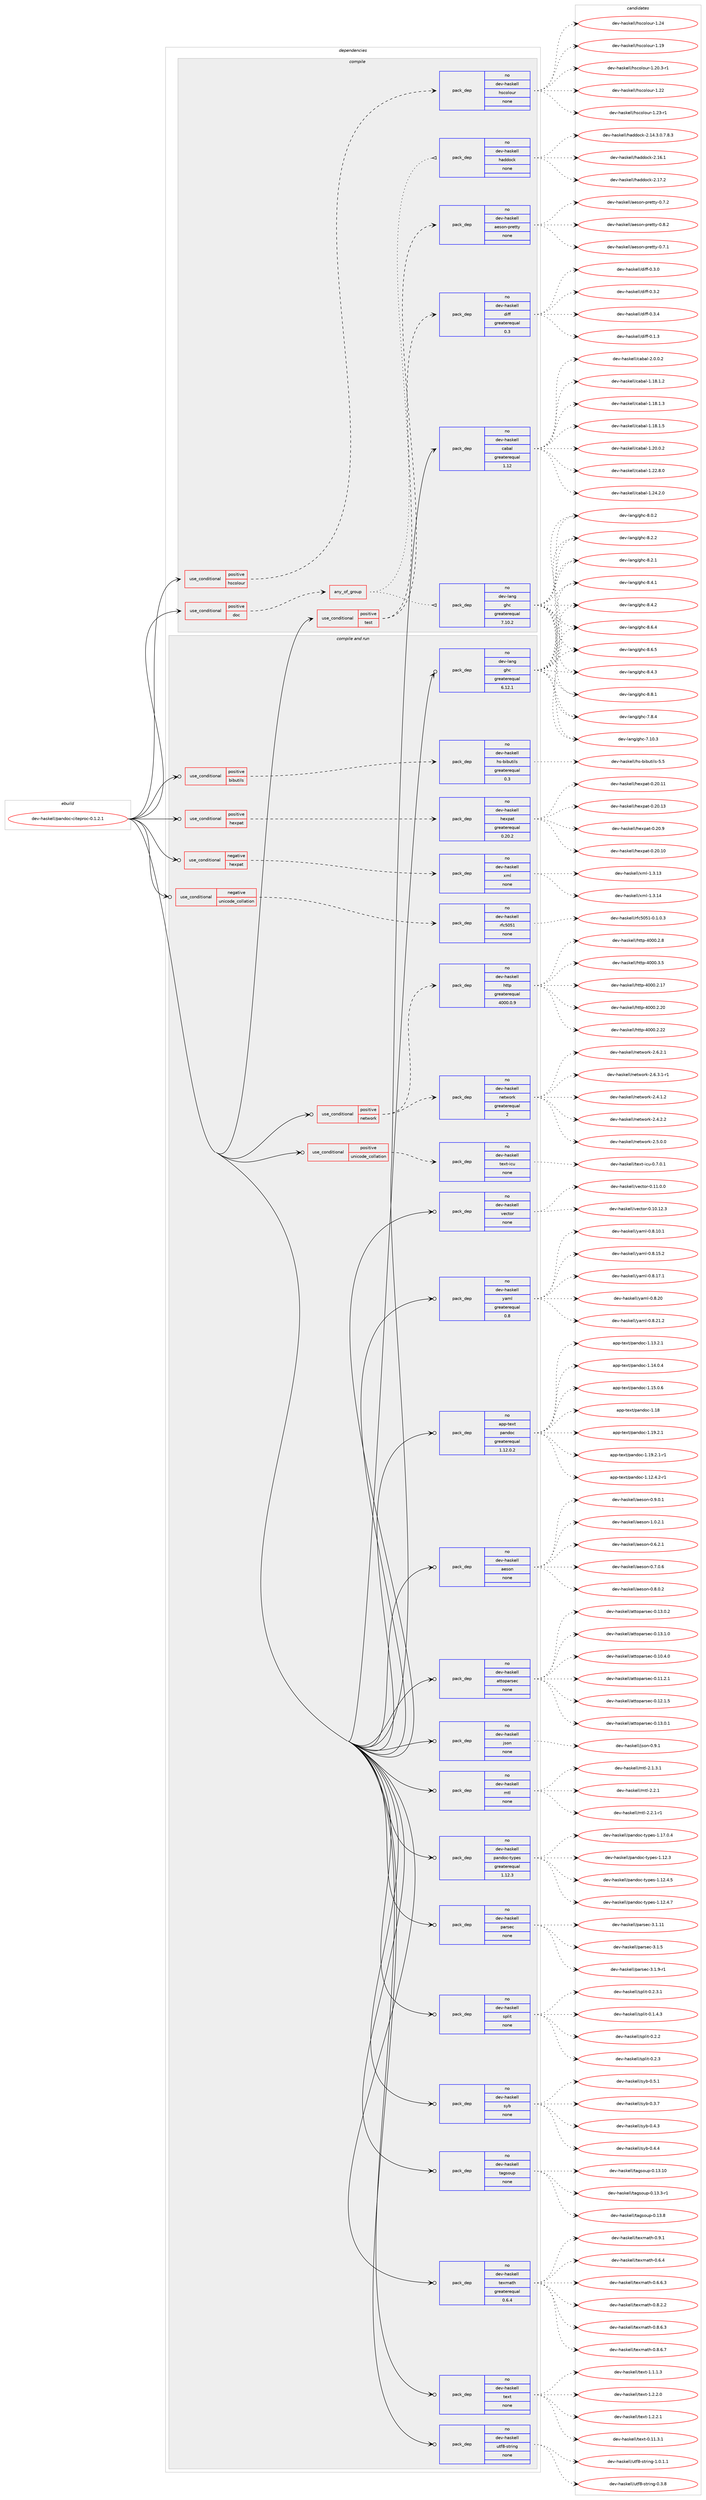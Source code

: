 digraph prolog {

# *************
# Graph options
# *************

newrank=true;
concentrate=true;
compound=true;
graph [rankdir=LR,fontname=Helvetica,fontsize=10,ranksep=1.5];#, ranksep=2.5, nodesep=0.2];
edge  [arrowhead=vee];
node  [fontname=Helvetica,fontsize=10];

# **********
# The ebuild
# **********

subgraph cluster_leftcol {
color=gray;
rank=same;
label=<<i>ebuild</i>>;
id [label="dev-haskell/pandoc-citeproc-0.1.2.1", color=red, width=4, href="../dev-haskell/pandoc-citeproc-0.1.2.1.svg"];
}

# ****************
# The dependencies
# ****************

subgraph cluster_midcol {
color=gray;
label=<<i>dependencies</i>>;
subgraph cluster_compile {
fillcolor="#eeeeee";
style=filled;
label=<<i>compile</i>>;
subgraph cond127010 {
dependency540621 [label=<<TABLE BORDER="0" CELLBORDER="1" CELLSPACING="0" CELLPADDING="4"><TR><TD ROWSPAN="3" CELLPADDING="10">use_conditional</TD></TR><TR><TD>positive</TD></TR><TR><TD>doc</TD></TR></TABLE>>, shape=none, color=red];
subgraph any10285 {
dependency540622 [label=<<TABLE BORDER="0" CELLBORDER="1" CELLSPACING="0" CELLPADDING="4"><TR><TD CELLPADDING="10">any_of_group</TD></TR></TABLE>>, shape=none, color=red];subgraph pack402969 {
dependency540623 [label=<<TABLE BORDER="0" CELLBORDER="1" CELLSPACING="0" CELLPADDING="4" WIDTH="220"><TR><TD ROWSPAN="6" CELLPADDING="30">pack_dep</TD></TR><TR><TD WIDTH="110">no</TD></TR><TR><TD>dev-haskell</TD></TR><TR><TD>haddock</TD></TR><TR><TD>none</TD></TR><TR><TD></TD></TR></TABLE>>, shape=none, color=blue];
}
dependency540622:e -> dependency540623:w [weight=20,style="dotted",arrowhead="oinv"];
subgraph pack402970 {
dependency540624 [label=<<TABLE BORDER="0" CELLBORDER="1" CELLSPACING="0" CELLPADDING="4" WIDTH="220"><TR><TD ROWSPAN="6" CELLPADDING="30">pack_dep</TD></TR><TR><TD WIDTH="110">no</TD></TR><TR><TD>dev-lang</TD></TR><TR><TD>ghc</TD></TR><TR><TD>greaterequal</TD></TR><TR><TD>7.10.2</TD></TR></TABLE>>, shape=none, color=blue];
}
dependency540622:e -> dependency540624:w [weight=20,style="dotted",arrowhead="oinv"];
}
dependency540621:e -> dependency540622:w [weight=20,style="dashed",arrowhead="vee"];
}
id:e -> dependency540621:w [weight=20,style="solid",arrowhead="vee"];
subgraph cond127011 {
dependency540625 [label=<<TABLE BORDER="0" CELLBORDER="1" CELLSPACING="0" CELLPADDING="4"><TR><TD ROWSPAN="3" CELLPADDING="10">use_conditional</TD></TR><TR><TD>positive</TD></TR><TR><TD>hscolour</TD></TR></TABLE>>, shape=none, color=red];
subgraph pack402971 {
dependency540626 [label=<<TABLE BORDER="0" CELLBORDER="1" CELLSPACING="0" CELLPADDING="4" WIDTH="220"><TR><TD ROWSPAN="6" CELLPADDING="30">pack_dep</TD></TR><TR><TD WIDTH="110">no</TD></TR><TR><TD>dev-haskell</TD></TR><TR><TD>hscolour</TD></TR><TR><TD>none</TD></TR><TR><TD></TD></TR></TABLE>>, shape=none, color=blue];
}
dependency540625:e -> dependency540626:w [weight=20,style="dashed",arrowhead="vee"];
}
id:e -> dependency540625:w [weight=20,style="solid",arrowhead="vee"];
subgraph cond127012 {
dependency540627 [label=<<TABLE BORDER="0" CELLBORDER="1" CELLSPACING="0" CELLPADDING="4"><TR><TD ROWSPAN="3" CELLPADDING="10">use_conditional</TD></TR><TR><TD>positive</TD></TR><TR><TD>test</TD></TR></TABLE>>, shape=none, color=red];
subgraph pack402972 {
dependency540628 [label=<<TABLE BORDER="0" CELLBORDER="1" CELLSPACING="0" CELLPADDING="4" WIDTH="220"><TR><TD ROWSPAN="6" CELLPADDING="30">pack_dep</TD></TR><TR><TD WIDTH="110">no</TD></TR><TR><TD>dev-haskell</TD></TR><TR><TD>aeson-pretty</TD></TR><TR><TD>none</TD></TR><TR><TD></TD></TR></TABLE>>, shape=none, color=blue];
}
dependency540627:e -> dependency540628:w [weight=20,style="dashed",arrowhead="vee"];
subgraph pack402973 {
dependency540629 [label=<<TABLE BORDER="0" CELLBORDER="1" CELLSPACING="0" CELLPADDING="4" WIDTH="220"><TR><TD ROWSPAN="6" CELLPADDING="30">pack_dep</TD></TR><TR><TD WIDTH="110">no</TD></TR><TR><TD>dev-haskell</TD></TR><TR><TD>diff</TD></TR><TR><TD>greaterequal</TD></TR><TR><TD>0.3</TD></TR></TABLE>>, shape=none, color=blue];
}
dependency540627:e -> dependency540629:w [weight=20,style="dashed",arrowhead="vee"];
}
id:e -> dependency540627:w [weight=20,style="solid",arrowhead="vee"];
subgraph pack402974 {
dependency540630 [label=<<TABLE BORDER="0" CELLBORDER="1" CELLSPACING="0" CELLPADDING="4" WIDTH="220"><TR><TD ROWSPAN="6" CELLPADDING="30">pack_dep</TD></TR><TR><TD WIDTH="110">no</TD></TR><TR><TD>dev-haskell</TD></TR><TR><TD>cabal</TD></TR><TR><TD>greaterequal</TD></TR><TR><TD>1.12</TD></TR></TABLE>>, shape=none, color=blue];
}
id:e -> dependency540630:w [weight=20,style="solid",arrowhead="vee"];
}
subgraph cluster_compileandrun {
fillcolor="#eeeeee";
style=filled;
label=<<i>compile and run</i>>;
subgraph cond127013 {
dependency540631 [label=<<TABLE BORDER="0" CELLBORDER="1" CELLSPACING="0" CELLPADDING="4"><TR><TD ROWSPAN="3" CELLPADDING="10">use_conditional</TD></TR><TR><TD>negative</TD></TR><TR><TD>hexpat</TD></TR></TABLE>>, shape=none, color=red];
subgraph pack402975 {
dependency540632 [label=<<TABLE BORDER="0" CELLBORDER="1" CELLSPACING="0" CELLPADDING="4" WIDTH="220"><TR><TD ROWSPAN="6" CELLPADDING="30">pack_dep</TD></TR><TR><TD WIDTH="110">no</TD></TR><TR><TD>dev-haskell</TD></TR><TR><TD>xml</TD></TR><TR><TD>none</TD></TR><TR><TD></TD></TR></TABLE>>, shape=none, color=blue];
}
dependency540631:e -> dependency540632:w [weight=20,style="dashed",arrowhead="vee"];
}
id:e -> dependency540631:w [weight=20,style="solid",arrowhead="odotvee"];
subgraph cond127014 {
dependency540633 [label=<<TABLE BORDER="0" CELLBORDER="1" CELLSPACING="0" CELLPADDING="4"><TR><TD ROWSPAN="3" CELLPADDING="10">use_conditional</TD></TR><TR><TD>negative</TD></TR><TR><TD>unicode_collation</TD></TR></TABLE>>, shape=none, color=red];
subgraph pack402976 {
dependency540634 [label=<<TABLE BORDER="0" CELLBORDER="1" CELLSPACING="0" CELLPADDING="4" WIDTH="220"><TR><TD ROWSPAN="6" CELLPADDING="30">pack_dep</TD></TR><TR><TD WIDTH="110">no</TD></TR><TR><TD>dev-haskell</TD></TR><TR><TD>rfc5051</TD></TR><TR><TD>none</TD></TR><TR><TD></TD></TR></TABLE>>, shape=none, color=blue];
}
dependency540633:e -> dependency540634:w [weight=20,style="dashed",arrowhead="vee"];
}
id:e -> dependency540633:w [weight=20,style="solid",arrowhead="odotvee"];
subgraph cond127015 {
dependency540635 [label=<<TABLE BORDER="0" CELLBORDER="1" CELLSPACING="0" CELLPADDING="4"><TR><TD ROWSPAN="3" CELLPADDING="10">use_conditional</TD></TR><TR><TD>positive</TD></TR><TR><TD>bibutils</TD></TR></TABLE>>, shape=none, color=red];
subgraph pack402977 {
dependency540636 [label=<<TABLE BORDER="0" CELLBORDER="1" CELLSPACING="0" CELLPADDING="4" WIDTH="220"><TR><TD ROWSPAN="6" CELLPADDING="30">pack_dep</TD></TR><TR><TD WIDTH="110">no</TD></TR><TR><TD>dev-haskell</TD></TR><TR><TD>hs-bibutils</TD></TR><TR><TD>greaterequal</TD></TR><TR><TD>0.3</TD></TR></TABLE>>, shape=none, color=blue];
}
dependency540635:e -> dependency540636:w [weight=20,style="dashed",arrowhead="vee"];
}
id:e -> dependency540635:w [weight=20,style="solid",arrowhead="odotvee"];
subgraph cond127016 {
dependency540637 [label=<<TABLE BORDER="0" CELLBORDER="1" CELLSPACING="0" CELLPADDING="4"><TR><TD ROWSPAN="3" CELLPADDING="10">use_conditional</TD></TR><TR><TD>positive</TD></TR><TR><TD>hexpat</TD></TR></TABLE>>, shape=none, color=red];
subgraph pack402978 {
dependency540638 [label=<<TABLE BORDER="0" CELLBORDER="1" CELLSPACING="0" CELLPADDING="4" WIDTH="220"><TR><TD ROWSPAN="6" CELLPADDING="30">pack_dep</TD></TR><TR><TD WIDTH="110">no</TD></TR><TR><TD>dev-haskell</TD></TR><TR><TD>hexpat</TD></TR><TR><TD>greaterequal</TD></TR><TR><TD>0.20.2</TD></TR></TABLE>>, shape=none, color=blue];
}
dependency540637:e -> dependency540638:w [weight=20,style="dashed",arrowhead="vee"];
}
id:e -> dependency540637:w [weight=20,style="solid",arrowhead="odotvee"];
subgraph cond127017 {
dependency540639 [label=<<TABLE BORDER="0" CELLBORDER="1" CELLSPACING="0" CELLPADDING="4"><TR><TD ROWSPAN="3" CELLPADDING="10">use_conditional</TD></TR><TR><TD>positive</TD></TR><TR><TD>network</TD></TR></TABLE>>, shape=none, color=red];
subgraph pack402979 {
dependency540640 [label=<<TABLE BORDER="0" CELLBORDER="1" CELLSPACING="0" CELLPADDING="4" WIDTH="220"><TR><TD ROWSPAN="6" CELLPADDING="30">pack_dep</TD></TR><TR><TD WIDTH="110">no</TD></TR><TR><TD>dev-haskell</TD></TR><TR><TD>http</TD></TR><TR><TD>greaterequal</TD></TR><TR><TD>4000.0.9</TD></TR></TABLE>>, shape=none, color=blue];
}
dependency540639:e -> dependency540640:w [weight=20,style="dashed",arrowhead="vee"];
subgraph pack402980 {
dependency540641 [label=<<TABLE BORDER="0" CELLBORDER="1" CELLSPACING="0" CELLPADDING="4" WIDTH="220"><TR><TD ROWSPAN="6" CELLPADDING="30">pack_dep</TD></TR><TR><TD WIDTH="110">no</TD></TR><TR><TD>dev-haskell</TD></TR><TR><TD>network</TD></TR><TR><TD>greaterequal</TD></TR><TR><TD>2</TD></TR></TABLE>>, shape=none, color=blue];
}
dependency540639:e -> dependency540641:w [weight=20,style="dashed",arrowhead="vee"];
}
id:e -> dependency540639:w [weight=20,style="solid",arrowhead="odotvee"];
subgraph cond127018 {
dependency540642 [label=<<TABLE BORDER="0" CELLBORDER="1" CELLSPACING="0" CELLPADDING="4"><TR><TD ROWSPAN="3" CELLPADDING="10">use_conditional</TD></TR><TR><TD>positive</TD></TR><TR><TD>unicode_collation</TD></TR></TABLE>>, shape=none, color=red];
subgraph pack402981 {
dependency540643 [label=<<TABLE BORDER="0" CELLBORDER="1" CELLSPACING="0" CELLPADDING="4" WIDTH="220"><TR><TD ROWSPAN="6" CELLPADDING="30">pack_dep</TD></TR><TR><TD WIDTH="110">no</TD></TR><TR><TD>dev-haskell</TD></TR><TR><TD>text-icu</TD></TR><TR><TD>none</TD></TR><TR><TD></TD></TR></TABLE>>, shape=none, color=blue];
}
dependency540642:e -> dependency540643:w [weight=20,style="dashed",arrowhead="vee"];
}
id:e -> dependency540642:w [weight=20,style="solid",arrowhead="odotvee"];
subgraph pack402982 {
dependency540644 [label=<<TABLE BORDER="0" CELLBORDER="1" CELLSPACING="0" CELLPADDING="4" WIDTH="220"><TR><TD ROWSPAN="6" CELLPADDING="30">pack_dep</TD></TR><TR><TD WIDTH="110">no</TD></TR><TR><TD>app-text</TD></TR><TR><TD>pandoc</TD></TR><TR><TD>greaterequal</TD></TR><TR><TD>1.12.0.2</TD></TR></TABLE>>, shape=none, color=blue];
}
id:e -> dependency540644:w [weight=20,style="solid",arrowhead="odotvee"];
subgraph pack402983 {
dependency540645 [label=<<TABLE BORDER="0" CELLBORDER="1" CELLSPACING="0" CELLPADDING="4" WIDTH="220"><TR><TD ROWSPAN="6" CELLPADDING="30">pack_dep</TD></TR><TR><TD WIDTH="110">no</TD></TR><TR><TD>dev-haskell</TD></TR><TR><TD>aeson</TD></TR><TR><TD>none</TD></TR><TR><TD></TD></TR></TABLE>>, shape=none, color=blue];
}
id:e -> dependency540645:w [weight=20,style="solid",arrowhead="odotvee"];
subgraph pack402984 {
dependency540646 [label=<<TABLE BORDER="0" CELLBORDER="1" CELLSPACING="0" CELLPADDING="4" WIDTH="220"><TR><TD ROWSPAN="6" CELLPADDING="30">pack_dep</TD></TR><TR><TD WIDTH="110">no</TD></TR><TR><TD>dev-haskell</TD></TR><TR><TD>attoparsec</TD></TR><TR><TD>none</TD></TR><TR><TD></TD></TR></TABLE>>, shape=none, color=blue];
}
id:e -> dependency540646:w [weight=20,style="solid",arrowhead="odotvee"];
subgraph pack402985 {
dependency540647 [label=<<TABLE BORDER="0" CELLBORDER="1" CELLSPACING="0" CELLPADDING="4" WIDTH="220"><TR><TD ROWSPAN="6" CELLPADDING="30">pack_dep</TD></TR><TR><TD WIDTH="110">no</TD></TR><TR><TD>dev-haskell</TD></TR><TR><TD>json</TD></TR><TR><TD>none</TD></TR><TR><TD></TD></TR></TABLE>>, shape=none, color=blue];
}
id:e -> dependency540647:w [weight=20,style="solid",arrowhead="odotvee"];
subgraph pack402986 {
dependency540648 [label=<<TABLE BORDER="0" CELLBORDER="1" CELLSPACING="0" CELLPADDING="4" WIDTH="220"><TR><TD ROWSPAN="6" CELLPADDING="30">pack_dep</TD></TR><TR><TD WIDTH="110">no</TD></TR><TR><TD>dev-haskell</TD></TR><TR><TD>mtl</TD></TR><TR><TD>none</TD></TR><TR><TD></TD></TR></TABLE>>, shape=none, color=blue];
}
id:e -> dependency540648:w [weight=20,style="solid",arrowhead="odotvee"];
subgraph pack402987 {
dependency540649 [label=<<TABLE BORDER="0" CELLBORDER="1" CELLSPACING="0" CELLPADDING="4" WIDTH="220"><TR><TD ROWSPAN="6" CELLPADDING="30">pack_dep</TD></TR><TR><TD WIDTH="110">no</TD></TR><TR><TD>dev-haskell</TD></TR><TR><TD>pandoc-types</TD></TR><TR><TD>greaterequal</TD></TR><TR><TD>1.12.3</TD></TR></TABLE>>, shape=none, color=blue];
}
id:e -> dependency540649:w [weight=20,style="solid",arrowhead="odotvee"];
subgraph pack402988 {
dependency540650 [label=<<TABLE BORDER="0" CELLBORDER="1" CELLSPACING="0" CELLPADDING="4" WIDTH="220"><TR><TD ROWSPAN="6" CELLPADDING="30">pack_dep</TD></TR><TR><TD WIDTH="110">no</TD></TR><TR><TD>dev-haskell</TD></TR><TR><TD>parsec</TD></TR><TR><TD>none</TD></TR><TR><TD></TD></TR></TABLE>>, shape=none, color=blue];
}
id:e -> dependency540650:w [weight=20,style="solid",arrowhead="odotvee"];
subgraph pack402989 {
dependency540651 [label=<<TABLE BORDER="0" CELLBORDER="1" CELLSPACING="0" CELLPADDING="4" WIDTH="220"><TR><TD ROWSPAN="6" CELLPADDING="30">pack_dep</TD></TR><TR><TD WIDTH="110">no</TD></TR><TR><TD>dev-haskell</TD></TR><TR><TD>split</TD></TR><TR><TD>none</TD></TR><TR><TD></TD></TR></TABLE>>, shape=none, color=blue];
}
id:e -> dependency540651:w [weight=20,style="solid",arrowhead="odotvee"];
subgraph pack402990 {
dependency540652 [label=<<TABLE BORDER="0" CELLBORDER="1" CELLSPACING="0" CELLPADDING="4" WIDTH="220"><TR><TD ROWSPAN="6" CELLPADDING="30">pack_dep</TD></TR><TR><TD WIDTH="110">no</TD></TR><TR><TD>dev-haskell</TD></TR><TR><TD>syb</TD></TR><TR><TD>none</TD></TR><TR><TD></TD></TR></TABLE>>, shape=none, color=blue];
}
id:e -> dependency540652:w [weight=20,style="solid",arrowhead="odotvee"];
subgraph pack402991 {
dependency540653 [label=<<TABLE BORDER="0" CELLBORDER="1" CELLSPACING="0" CELLPADDING="4" WIDTH="220"><TR><TD ROWSPAN="6" CELLPADDING="30">pack_dep</TD></TR><TR><TD WIDTH="110">no</TD></TR><TR><TD>dev-haskell</TD></TR><TR><TD>tagsoup</TD></TR><TR><TD>none</TD></TR><TR><TD></TD></TR></TABLE>>, shape=none, color=blue];
}
id:e -> dependency540653:w [weight=20,style="solid",arrowhead="odotvee"];
subgraph pack402992 {
dependency540654 [label=<<TABLE BORDER="0" CELLBORDER="1" CELLSPACING="0" CELLPADDING="4" WIDTH="220"><TR><TD ROWSPAN="6" CELLPADDING="30">pack_dep</TD></TR><TR><TD WIDTH="110">no</TD></TR><TR><TD>dev-haskell</TD></TR><TR><TD>texmath</TD></TR><TR><TD>greaterequal</TD></TR><TR><TD>0.6.4</TD></TR></TABLE>>, shape=none, color=blue];
}
id:e -> dependency540654:w [weight=20,style="solid",arrowhead="odotvee"];
subgraph pack402993 {
dependency540655 [label=<<TABLE BORDER="0" CELLBORDER="1" CELLSPACING="0" CELLPADDING="4" WIDTH="220"><TR><TD ROWSPAN="6" CELLPADDING="30">pack_dep</TD></TR><TR><TD WIDTH="110">no</TD></TR><TR><TD>dev-haskell</TD></TR><TR><TD>text</TD></TR><TR><TD>none</TD></TR><TR><TD></TD></TR></TABLE>>, shape=none, color=blue];
}
id:e -> dependency540655:w [weight=20,style="solid",arrowhead="odotvee"];
subgraph pack402994 {
dependency540656 [label=<<TABLE BORDER="0" CELLBORDER="1" CELLSPACING="0" CELLPADDING="4" WIDTH="220"><TR><TD ROWSPAN="6" CELLPADDING="30">pack_dep</TD></TR><TR><TD WIDTH="110">no</TD></TR><TR><TD>dev-haskell</TD></TR><TR><TD>utf8-string</TD></TR><TR><TD>none</TD></TR><TR><TD></TD></TR></TABLE>>, shape=none, color=blue];
}
id:e -> dependency540656:w [weight=20,style="solid",arrowhead="odotvee"];
subgraph pack402995 {
dependency540657 [label=<<TABLE BORDER="0" CELLBORDER="1" CELLSPACING="0" CELLPADDING="4" WIDTH="220"><TR><TD ROWSPAN="6" CELLPADDING="30">pack_dep</TD></TR><TR><TD WIDTH="110">no</TD></TR><TR><TD>dev-haskell</TD></TR><TR><TD>vector</TD></TR><TR><TD>none</TD></TR><TR><TD></TD></TR></TABLE>>, shape=none, color=blue];
}
id:e -> dependency540657:w [weight=20,style="solid",arrowhead="odotvee"];
subgraph pack402996 {
dependency540658 [label=<<TABLE BORDER="0" CELLBORDER="1" CELLSPACING="0" CELLPADDING="4" WIDTH="220"><TR><TD ROWSPAN="6" CELLPADDING="30">pack_dep</TD></TR><TR><TD WIDTH="110">no</TD></TR><TR><TD>dev-haskell</TD></TR><TR><TD>yaml</TD></TR><TR><TD>greaterequal</TD></TR><TR><TD>0.8</TD></TR></TABLE>>, shape=none, color=blue];
}
id:e -> dependency540658:w [weight=20,style="solid",arrowhead="odotvee"];
subgraph pack402997 {
dependency540659 [label=<<TABLE BORDER="0" CELLBORDER="1" CELLSPACING="0" CELLPADDING="4" WIDTH="220"><TR><TD ROWSPAN="6" CELLPADDING="30">pack_dep</TD></TR><TR><TD WIDTH="110">no</TD></TR><TR><TD>dev-lang</TD></TR><TR><TD>ghc</TD></TR><TR><TD>greaterequal</TD></TR><TR><TD>6.12.1</TD></TR></TABLE>>, shape=none, color=blue];
}
id:e -> dependency540659:w [weight=20,style="solid",arrowhead="odotvee"];
}
subgraph cluster_run {
fillcolor="#eeeeee";
style=filled;
label=<<i>run</i>>;
}
}

# **************
# The candidates
# **************

subgraph cluster_choices {
rank=same;
color=gray;
label=<<i>candidates</i>>;

subgraph choice402969 {
color=black;
nodesep=1;
choice1001011184510497115107101108108471049710010011199107455046495246514648465546564651 [label="dev-haskell/haddock-2.14.3.0.7.8.3", color=red, width=4,href="../dev-haskell/haddock-2.14.3.0.7.8.3.svg"];
choice100101118451049711510710110810847104971001001119910745504649544649 [label="dev-haskell/haddock-2.16.1", color=red, width=4,href="../dev-haskell/haddock-2.16.1.svg"];
choice100101118451049711510710110810847104971001001119910745504649554650 [label="dev-haskell/haddock-2.17.2", color=red, width=4,href="../dev-haskell/haddock-2.17.2.svg"];
dependency540623:e -> choice1001011184510497115107101108108471049710010011199107455046495246514648465546564651:w [style=dotted,weight="100"];
dependency540623:e -> choice100101118451049711510710110810847104971001001119910745504649544649:w [style=dotted,weight="100"];
dependency540623:e -> choice100101118451049711510710110810847104971001001119910745504649554650:w [style=dotted,weight="100"];
}
subgraph choice402970 {
color=black;
nodesep=1;
choice1001011184510897110103471031049945554649484651 [label="dev-lang/ghc-7.10.3", color=red, width=4,href="../dev-lang/ghc-7.10.3.svg"];
choice10010111845108971101034710310499455546564652 [label="dev-lang/ghc-7.8.4", color=red, width=4,href="../dev-lang/ghc-7.8.4.svg"];
choice10010111845108971101034710310499455646484650 [label="dev-lang/ghc-8.0.2", color=red, width=4,href="../dev-lang/ghc-8.0.2.svg"];
choice10010111845108971101034710310499455646504649 [label="dev-lang/ghc-8.2.1", color=red, width=4,href="../dev-lang/ghc-8.2.1.svg"];
choice10010111845108971101034710310499455646504650 [label="dev-lang/ghc-8.2.2", color=red, width=4,href="../dev-lang/ghc-8.2.2.svg"];
choice10010111845108971101034710310499455646524649 [label="dev-lang/ghc-8.4.1", color=red, width=4,href="../dev-lang/ghc-8.4.1.svg"];
choice10010111845108971101034710310499455646524650 [label="dev-lang/ghc-8.4.2", color=red, width=4,href="../dev-lang/ghc-8.4.2.svg"];
choice10010111845108971101034710310499455646524651 [label="dev-lang/ghc-8.4.3", color=red, width=4,href="../dev-lang/ghc-8.4.3.svg"];
choice10010111845108971101034710310499455646544652 [label="dev-lang/ghc-8.6.4", color=red, width=4,href="../dev-lang/ghc-8.6.4.svg"];
choice10010111845108971101034710310499455646544653 [label="dev-lang/ghc-8.6.5", color=red, width=4,href="../dev-lang/ghc-8.6.5.svg"];
choice10010111845108971101034710310499455646564649 [label="dev-lang/ghc-8.8.1", color=red, width=4,href="../dev-lang/ghc-8.8.1.svg"];
dependency540624:e -> choice1001011184510897110103471031049945554649484651:w [style=dotted,weight="100"];
dependency540624:e -> choice10010111845108971101034710310499455546564652:w [style=dotted,weight="100"];
dependency540624:e -> choice10010111845108971101034710310499455646484650:w [style=dotted,weight="100"];
dependency540624:e -> choice10010111845108971101034710310499455646504649:w [style=dotted,weight="100"];
dependency540624:e -> choice10010111845108971101034710310499455646504650:w [style=dotted,weight="100"];
dependency540624:e -> choice10010111845108971101034710310499455646524649:w [style=dotted,weight="100"];
dependency540624:e -> choice10010111845108971101034710310499455646524650:w [style=dotted,weight="100"];
dependency540624:e -> choice10010111845108971101034710310499455646524651:w [style=dotted,weight="100"];
dependency540624:e -> choice10010111845108971101034710310499455646544652:w [style=dotted,weight="100"];
dependency540624:e -> choice10010111845108971101034710310499455646544653:w [style=dotted,weight="100"];
dependency540624:e -> choice10010111845108971101034710310499455646564649:w [style=dotted,weight="100"];
}
subgraph choice402971 {
color=black;
nodesep=1;
choice100101118451049711510710110810847104115991111081111171144549464957 [label="dev-haskell/hscolour-1.19", color=red, width=4,href="../dev-haskell/hscolour-1.19.svg"];
choice10010111845104971151071011081084710411599111108111117114454946504846514511449 [label="dev-haskell/hscolour-1.20.3-r1", color=red, width=4,href="../dev-haskell/hscolour-1.20.3-r1.svg"];
choice100101118451049711510710110810847104115991111081111171144549465050 [label="dev-haskell/hscolour-1.22", color=red, width=4,href="../dev-haskell/hscolour-1.22.svg"];
choice1001011184510497115107101108108471041159911110811111711445494650514511449 [label="dev-haskell/hscolour-1.23-r1", color=red, width=4,href="../dev-haskell/hscolour-1.23-r1.svg"];
choice100101118451049711510710110810847104115991111081111171144549465052 [label="dev-haskell/hscolour-1.24", color=red, width=4,href="../dev-haskell/hscolour-1.24.svg"];
dependency540626:e -> choice100101118451049711510710110810847104115991111081111171144549464957:w [style=dotted,weight="100"];
dependency540626:e -> choice10010111845104971151071011081084710411599111108111117114454946504846514511449:w [style=dotted,weight="100"];
dependency540626:e -> choice100101118451049711510710110810847104115991111081111171144549465050:w [style=dotted,weight="100"];
dependency540626:e -> choice1001011184510497115107101108108471041159911110811111711445494650514511449:w [style=dotted,weight="100"];
dependency540626:e -> choice100101118451049711510710110810847104115991111081111171144549465052:w [style=dotted,weight="100"];
}
subgraph choice402972 {
color=black;
nodesep=1;
choice1001011184510497115107101108108479710111511111045112114101116116121454846554649 [label="dev-haskell/aeson-pretty-0.7.1", color=red, width=4,href="../dev-haskell/aeson-pretty-0.7.1.svg"];
choice1001011184510497115107101108108479710111511111045112114101116116121454846554650 [label="dev-haskell/aeson-pretty-0.7.2", color=red, width=4,href="../dev-haskell/aeson-pretty-0.7.2.svg"];
choice1001011184510497115107101108108479710111511111045112114101116116121454846564650 [label="dev-haskell/aeson-pretty-0.8.2", color=red, width=4,href="../dev-haskell/aeson-pretty-0.8.2.svg"];
dependency540628:e -> choice1001011184510497115107101108108479710111511111045112114101116116121454846554649:w [style=dotted,weight="100"];
dependency540628:e -> choice1001011184510497115107101108108479710111511111045112114101116116121454846554650:w [style=dotted,weight="100"];
dependency540628:e -> choice1001011184510497115107101108108479710111511111045112114101116116121454846564650:w [style=dotted,weight="100"];
}
subgraph choice402973 {
color=black;
nodesep=1;
choice100101118451049711510710110810847100105102102454846494651 [label="dev-haskell/diff-0.1.3", color=red, width=4,href="../dev-haskell/diff-0.1.3.svg"];
choice100101118451049711510710110810847100105102102454846514648 [label="dev-haskell/diff-0.3.0", color=red, width=4,href="../dev-haskell/diff-0.3.0.svg"];
choice100101118451049711510710110810847100105102102454846514650 [label="dev-haskell/diff-0.3.2", color=red, width=4,href="../dev-haskell/diff-0.3.2.svg"];
choice100101118451049711510710110810847100105102102454846514652 [label="dev-haskell/diff-0.3.4", color=red, width=4,href="../dev-haskell/diff-0.3.4.svg"];
dependency540629:e -> choice100101118451049711510710110810847100105102102454846494651:w [style=dotted,weight="100"];
dependency540629:e -> choice100101118451049711510710110810847100105102102454846514648:w [style=dotted,weight="100"];
dependency540629:e -> choice100101118451049711510710110810847100105102102454846514650:w [style=dotted,weight="100"];
dependency540629:e -> choice100101118451049711510710110810847100105102102454846514652:w [style=dotted,weight="100"];
}
subgraph choice402974 {
color=black;
nodesep=1;
choice10010111845104971151071011081084799979897108454946495646494650 [label="dev-haskell/cabal-1.18.1.2", color=red, width=4,href="../dev-haskell/cabal-1.18.1.2.svg"];
choice10010111845104971151071011081084799979897108454946495646494651 [label="dev-haskell/cabal-1.18.1.3", color=red, width=4,href="../dev-haskell/cabal-1.18.1.3.svg"];
choice10010111845104971151071011081084799979897108454946495646494653 [label="dev-haskell/cabal-1.18.1.5", color=red, width=4,href="../dev-haskell/cabal-1.18.1.5.svg"];
choice10010111845104971151071011081084799979897108454946504846484650 [label="dev-haskell/cabal-1.20.0.2", color=red, width=4,href="../dev-haskell/cabal-1.20.0.2.svg"];
choice10010111845104971151071011081084799979897108454946505046564648 [label="dev-haskell/cabal-1.22.8.0", color=red, width=4,href="../dev-haskell/cabal-1.22.8.0.svg"];
choice10010111845104971151071011081084799979897108454946505246504648 [label="dev-haskell/cabal-1.24.2.0", color=red, width=4,href="../dev-haskell/cabal-1.24.2.0.svg"];
choice100101118451049711510710110810847999798971084550464846484650 [label="dev-haskell/cabal-2.0.0.2", color=red, width=4,href="../dev-haskell/cabal-2.0.0.2.svg"];
dependency540630:e -> choice10010111845104971151071011081084799979897108454946495646494650:w [style=dotted,weight="100"];
dependency540630:e -> choice10010111845104971151071011081084799979897108454946495646494651:w [style=dotted,weight="100"];
dependency540630:e -> choice10010111845104971151071011081084799979897108454946495646494653:w [style=dotted,weight="100"];
dependency540630:e -> choice10010111845104971151071011081084799979897108454946504846484650:w [style=dotted,weight="100"];
dependency540630:e -> choice10010111845104971151071011081084799979897108454946505046564648:w [style=dotted,weight="100"];
dependency540630:e -> choice10010111845104971151071011081084799979897108454946505246504648:w [style=dotted,weight="100"];
dependency540630:e -> choice100101118451049711510710110810847999798971084550464846484650:w [style=dotted,weight="100"];
}
subgraph choice402975 {
color=black;
nodesep=1;
choice10010111845104971151071011081084712010910845494651464951 [label="dev-haskell/xml-1.3.13", color=red, width=4,href="../dev-haskell/xml-1.3.13.svg"];
choice10010111845104971151071011081084712010910845494651464952 [label="dev-haskell/xml-1.3.14", color=red, width=4,href="../dev-haskell/xml-1.3.14.svg"];
dependency540632:e -> choice10010111845104971151071011081084712010910845494651464951:w [style=dotted,weight="100"];
dependency540632:e -> choice10010111845104971151071011081084712010910845494651464952:w [style=dotted,weight="100"];
}
subgraph choice402976 {
color=black;
nodesep=1;
choice10010111845104971151071011081084711410299534853494548464946484651 [label="dev-haskell/rfc5051-0.1.0.3", color=red, width=4,href="../dev-haskell/rfc5051-0.1.0.3.svg"];
dependency540634:e -> choice10010111845104971151071011081084711410299534853494548464946484651:w [style=dotted,weight="100"];
}
subgraph choice402977 {
color=black;
nodesep=1;
choice10010111845104971151071011081084710411545981059811711610510811545534653 [label="dev-haskell/hs-bibutils-5.5", color=red, width=4,href="../dev-haskell/hs-bibutils-5.5.svg"];
dependency540636:e -> choice10010111845104971151071011081084710411545981059811711610510811545534653:w [style=dotted,weight="100"];
}
subgraph choice402978 {
color=black;
nodesep=1;
choice100101118451049711510710110810847104101120112971164548465048464948 [label="dev-haskell/hexpat-0.20.10", color=red, width=4,href="../dev-haskell/hexpat-0.20.10.svg"];
choice100101118451049711510710110810847104101120112971164548465048464949 [label="dev-haskell/hexpat-0.20.11", color=red, width=4,href="../dev-haskell/hexpat-0.20.11.svg"];
choice100101118451049711510710110810847104101120112971164548465048464951 [label="dev-haskell/hexpat-0.20.13", color=red, width=4,href="../dev-haskell/hexpat-0.20.13.svg"];
choice1001011184510497115107101108108471041011201129711645484650484657 [label="dev-haskell/hexpat-0.20.9", color=red, width=4,href="../dev-haskell/hexpat-0.20.9.svg"];
dependency540638:e -> choice100101118451049711510710110810847104101120112971164548465048464948:w [style=dotted,weight="100"];
dependency540638:e -> choice100101118451049711510710110810847104101120112971164548465048464949:w [style=dotted,weight="100"];
dependency540638:e -> choice100101118451049711510710110810847104101120112971164548465048464951:w [style=dotted,weight="100"];
dependency540638:e -> choice1001011184510497115107101108108471041011201129711645484650484657:w [style=dotted,weight="100"];
}
subgraph choice402979 {
color=black;
nodesep=1;
choice10010111845104971151071011081084710411611611245524848484650464955 [label="dev-haskell/http-4000.2.17", color=red, width=4,href="../dev-haskell/http-4000.2.17.svg"];
choice10010111845104971151071011081084710411611611245524848484650465048 [label="dev-haskell/http-4000.2.20", color=red, width=4,href="../dev-haskell/http-4000.2.20.svg"];
choice10010111845104971151071011081084710411611611245524848484650465050 [label="dev-haskell/http-4000.2.22", color=red, width=4,href="../dev-haskell/http-4000.2.22.svg"];
choice100101118451049711510710110810847104116116112455248484846504656 [label="dev-haskell/http-4000.2.8", color=red, width=4,href="../dev-haskell/http-4000.2.8.svg"];
choice100101118451049711510710110810847104116116112455248484846514653 [label="dev-haskell/http-4000.3.5", color=red, width=4,href="../dev-haskell/http-4000.3.5.svg"];
dependency540640:e -> choice10010111845104971151071011081084710411611611245524848484650464955:w [style=dotted,weight="100"];
dependency540640:e -> choice10010111845104971151071011081084710411611611245524848484650465048:w [style=dotted,weight="100"];
dependency540640:e -> choice10010111845104971151071011081084710411611611245524848484650465050:w [style=dotted,weight="100"];
dependency540640:e -> choice100101118451049711510710110810847104116116112455248484846504656:w [style=dotted,weight="100"];
dependency540640:e -> choice100101118451049711510710110810847104116116112455248484846514653:w [style=dotted,weight="100"];
}
subgraph choice402980 {
color=black;
nodesep=1;
choice1001011184510497115107101108108471101011161191111141074550465246494650 [label="dev-haskell/network-2.4.1.2", color=red, width=4,href="../dev-haskell/network-2.4.1.2.svg"];
choice1001011184510497115107101108108471101011161191111141074550465246504650 [label="dev-haskell/network-2.4.2.2", color=red, width=4,href="../dev-haskell/network-2.4.2.2.svg"];
choice1001011184510497115107101108108471101011161191111141074550465346484648 [label="dev-haskell/network-2.5.0.0", color=red, width=4,href="../dev-haskell/network-2.5.0.0.svg"];
choice1001011184510497115107101108108471101011161191111141074550465446504649 [label="dev-haskell/network-2.6.2.1", color=red, width=4,href="../dev-haskell/network-2.6.2.1.svg"];
choice10010111845104971151071011081084711010111611911111410745504654465146494511449 [label="dev-haskell/network-2.6.3.1-r1", color=red, width=4,href="../dev-haskell/network-2.6.3.1-r1.svg"];
dependency540641:e -> choice1001011184510497115107101108108471101011161191111141074550465246494650:w [style=dotted,weight="100"];
dependency540641:e -> choice1001011184510497115107101108108471101011161191111141074550465246504650:w [style=dotted,weight="100"];
dependency540641:e -> choice1001011184510497115107101108108471101011161191111141074550465346484648:w [style=dotted,weight="100"];
dependency540641:e -> choice1001011184510497115107101108108471101011161191111141074550465446504649:w [style=dotted,weight="100"];
dependency540641:e -> choice10010111845104971151071011081084711010111611911111410745504654465146494511449:w [style=dotted,weight="100"];
}
subgraph choice402981 {
color=black;
nodesep=1;
choice10010111845104971151071011081084711610112011645105991174548465546484649 [label="dev-haskell/text-icu-0.7.0.1", color=red, width=4,href="../dev-haskell/text-icu-0.7.0.1.svg"];
dependency540643:e -> choice10010111845104971151071011081084711610112011645105991174548465546484649:w [style=dotted,weight="100"];
}
subgraph choice402982 {
color=black;
nodesep=1;
choice97112112451161011201164711297110100111994549464950465246504511449 [label="app-text/pandoc-1.12.4.2-r1", color=red, width=4,href="../app-text/pandoc-1.12.4.2-r1.svg"];
choice9711211245116101120116471129711010011199454946495146504649 [label="app-text/pandoc-1.13.2.1", color=red, width=4,href="../app-text/pandoc-1.13.2.1.svg"];
choice9711211245116101120116471129711010011199454946495246484652 [label="app-text/pandoc-1.14.0.4", color=red, width=4,href="../app-text/pandoc-1.14.0.4.svg"];
choice9711211245116101120116471129711010011199454946495346484654 [label="app-text/pandoc-1.15.0.6", color=red, width=4,href="../app-text/pandoc-1.15.0.6.svg"];
choice97112112451161011201164711297110100111994549464956 [label="app-text/pandoc-1.18", color=red, width=4,href="../app-text/pandoc-1.18.svg"];
choice9711211245116101120116471129711010011199454946495746504649 [label="app-text/pandoc-1.19.2.1", color=red, width=4,href="../app-text/pandoc-1.19.2.1.svg"];
choice97112112451161011201164711297110100111994549464957465046494511449 [label="app-text/pandoc-1.19.2.1-r1", color=red, width=4,href="../app-text/pandoc-1.19.2.1-r1.svg"];
dependency540644:e -> choice97112112451161011201164711297110100111994549464950465246504511449:w [style=dotted,weight="100"];
dependency540644:e -> choice9711211245116101120116471129711010011199454946495146504649:w [style=dotted,weight="100"];
dependency540644:e -> choice9711211245116101120116471129711010011199454946495246484652:w [style=dotted,weight="100"];
dependency540644:e -> choice9711211245116101120116471129711010011199454946495346484654:w [style=dotted,weight="100"];
dependency540644:e -> choice97112112451161011201164711297110100111994549464956:w [style=dotted,weight="100"];
dependency540644:e -> choice9711211245116101120116471129711010011199454946495746504649:w [style=dotted,weight="100"];
dependency540644:e -> choice97112112451161011201164711297110100111994549464957465046494511449:w [style=dotted,weight="100"];
}
subgraph choice402983 {
color=black;
nodesep=1;
choice100101118451049711510710110810847971011151111104548465446504649 [label="dev-haskell/aeson-0.6.2.1", color=red, width=4,href="../dev-haskell/aeson-0.6.2.1.svg"];
choice100101118451049711510710110810847971011151111104548465546484654 [label="dev-haskell/aeson-0.7.0.6", color=red, width=4,href="../dev-haskell/aeson-0.7.0.6.svg"];
choice100101118451049711510710110810847971011151111104548465646484650 [label="dev-haskell/aeson-0.8.0.2", color=red, width=4,href="../dev-haskell/aeson-0.8.0.2.svg"];
choice100101118451049711510710110810847971011151111104548465746484649 [label="dev-haskell/aeson-0.9.0.1", color=red, width=4,href="../dev-haskell/aeson-0.9.0.1.svg"];
choice100101118451049711510710110810847971011151111104549464846504649 [label="dev-haskell/aeson-1.0.2.1", color=red, width=4,href="../dev-haskell/aeson-1.0.2.1.svg"];
dependency540645:e -> choice100101118451049711510710110810847971011151111104548465446504649:w [style=dotted,weight="100"];
dependency540645:e -> choice100101118451049711510710110810847971011151111104548465546484654:w [style=dotted,weight="100"];
dependency540645:e -> choice100101118451049711510710110810847971011151111104548465646484650:w [style=dotted,weight="100"];
dependency540645:e -> choice100101118451049711510710110810847971011151111104548465746484649:w [style=dotted,weight="100"];
dependency540645:e -> choice100101118451049711510710110810847971011151111104549464846504649:w [style=dotted,weight="100"];
}
subgraph choice402984 {
color=black;
nodesep=1;
choice100101118451049711510710110810847971161161111129711411510199454846494846524648 [label="dev-haskell/attoparsec-0.10.4.0", color=red, width=4,href="../dev-haskell/attoparsec-0.10.4.0.svg"];
choice100101118451049711510710110810847971161161111129711411510199454846494946504649 [label="dev-haskell/attoparsec-0.11.2.1", color=red, width=4,href="../dev-haskell/attoparsec-0.11.2.1.svg"];
choice100101118451049711510710110810847971161161111129711411510199454846495046494653 [label="dev-haskell/attoparsec-0.12.1.5", color=red, width=4,href="../dev-haskell/attoparsec-0.12.1.5.svg"];
choice100101118451049711510710110810847971161161111129711411510199454846495146484649 [label="dev-haskell/attoparsec-0.13.0.1", color=red, width=4,href="../dev-haskell/attoparsec-0.13.0.1.svg"];
choice100101118451049711510710110810847971161161111129711411510199454846495146484650 [label="dev-haskell/attoparsec-0.13.0.2", color=red, width=4,href="../dev-haskell/attoparsec-0.13.0.2.svg"];
choice100101118451049711510710110810847971161161111129711411510199454846495146494648 [label="dev-haskell/attoparsec-0.13.1.0", color=red, width=4,href="../dev-haskell/attoparsec-0.13.1.0.svg"];
dependency540646:e -> choice100101118451049711510710110810847971161161111129711411510199454846494846524648:w [style=dotted,weight="100"];
dependency540646:e -> choice100101118451049711510710110810847971161161111129711411510199454846494946504649:w [style=dotted,weight="100"];
dependency540646:e -> choice100101118451049711510710110810847971161161111129711411510199454846495046494653:w [style=dotted,weight="100"];
dependency540646:e -> choice100101118451049711510710110810847971161161111129711411510199454846495146484649:w [style=dotted,weight="100"];
dependency540646:e -> choice100101118451049711510710110810847971161161111129711411510199454846495146484650:w [style=dotted,weight="100"];
dependency540646:e -> choice100101118451049711510710110810847971161161111129711411510199454846495146494648:w [style=dotted,weight="100"];
}
subgraph choice402985 {
color=black;
nodesep=1;
choice100101118451049711510710110810847106115111110454846574649 [label="dev-haskell/json-0.9.1", color=red, width=4,href="../dev-haskell/json-0.9.1.svg"];
dependency540647:e -> choice100101118451049711510710110810847106115111110454846574649:w [style=dotted,weight="100"];
}
subgraph choice402986 {
color=black;
nodesep=1;
choice1001011184510497115107101108108471091161084550464946514649 [label="dev-haskell/mtl-2.1.3.1", color=red, width=4,href="../dev-haskell/mtl-2.1.3.1.svg"];
choice100101118451049711510710110810847109116108455046504649 [label="dev-haskell/mtl-2.2.1", color=red, width=4,href="../dev-haskell/mtl-2.2.1.svg"];
choice1001011184510497115107101108108471091161084550465046494511449 [label="dev-haskell/mtl-2.2.1-r1", color=red, width=4,href="../dev-haskell/mtl-2.2.1-r1.svg"];
dependency540648:e -> choice1001011184510497115107101108108471091161084550464946514649:w [style=dotted,weight="100"];
dependency540648:e -> choice100101118451049711510710110810847109116108455046504649:w [style=dotted,weight="100"];
dependency540648:e -> choice1001011184510497115107101108108471091161084550465046494511449:w [style=dotted,weight="100"];
}
subgraph choice402987 {
color=black;
nodesep=1;
choice10010111845104971151071011081084711297110100111994511612111210111545494649504651 [label="dev-haskell/pandoc-types-1.12.3", color=red, width=4,href="../dev-haskell/pandoc-types-1.12.3.svg"];
choice100101118451049711510710110810847112971101001119945116121112101115454946495046524653 [label="dev-haskell/pandoc-types-1.12.4.5", color=red, width=4,href="../dev-haskell/pandoc-types-1.12.4.5.svg"];
choice100101118451049711510710110810847112971101001119945116121112101115454946495046524655 [label="dev-haskell/pandoc-types-1.12.4.7", color=red, width=4,href="../dev-haskell/pandoc-types-1.12.4.7.svg"];
choice100101118451049711510710110810847112971101001119945116121112101115454946495546484652 [label="dev-haskell/pandoc-types-1.17.0.4", color=red, width=4,href="../dev-haskell/pandoc-types-1.17.0.4.svg"];
dependency540649:e -> choice10010111845104971151071011081084711297110100111994511612111210111545494649504651:w [style=dotted,weight="100"];
dependency540649:e -> choice100101118451049711510710110810847112971101001119945116121112101115454946495046524653:w [style=dotted,weight="100"];
dependency540649:e -> choice100101118451049711510710110810847112971101001119945116121112101115454946495046524655:w [style=dotted,weight="100"];
dependency540649:e -> choice100101118451049711510710110810847112971101001119945116121112101115454946495546484652:w [style=dotted,weight="100"];
}
subgraph choice402988 {
color=black;
nodesep=1;
choice100101118451049711510710110810847112971141151019945514649464949 [label="dev-haskell/parsec-3.1.11", color=red, width=4,href="../dev-haskell/parsec-3.1.11.svg"];
choice1001011184510497115107101108108471129711411510199455146494653 [label="dev-haskell/parsec-3.1.5", color=red, width=4,href="../dev-haskell/parsec-3.1.5.svg"];
choice10010111845104971151071011081084711297114115101994551464946574511449 [label="dev-haskell/parsec-3.1.9-r1", color=red, width=4,href="../dev-haskell/parsec-3.1.9-r1.svg"];
dependency540650:e -> choice100101118451049711510710110810847112971141151019945514649464949:w [style=dotted,weight="100"];
dependency540650:e -> choice1001011184510497115107101108108471129711411510199455146494653:w [style=dotted,weight="100"];
dependency540650:e -> choice10010111845104971151071011081084711297114115101994551464946574511449:w [style=dotted,weight="100"];
}
subgraph choice402989 {
color=black;
nodesep=1;
choice1001011184510497115107101108108471151121081051164548464946524651 [label="dev-haskell/split-0.1.4.3", color=red, width=4,href="../dev-haskell/split-0.1.4.3.svg"];
choice100101118451049711510710110810847115112108105116454846504650 [label="dev-haskell/split-0.2.2", color=red, width=4,href="../dev-haskell/split-0.2.2.svg"];
choice100101118451049711510710110810847115112108105116454846504651 [label="dev-haskell/split-0.2.3", color=red, width=4,href="../dev-haskell/split-0.2.3.svg"];
choice1001011184510497115107101108108471151121081051164548465046514649 [label="dev-haskell/split-0.2.3.1", color=red, width=4,href="../dev-haskell/split-0.2.3.1.svg"];
dependency540651:e -> choice1001011184510497115107101108108471151121081051164548464946524651:w [style=dotted,weight="100"];
dependency540651:e -> choice100101118451049711510710110810847115112108105116454846504650:w [style=dotted,weight="100"];
dependency540651:e -> choice100101118451049711510710110810847115112108105116454846504651:w [style=dotted,weight="100"];
dependency540651:e -> choice1001011184510497115107101108108471151121081051164548465046514649:w [style=dotted,weight="100"];
}
subgraph choice402990 {
color=black;
nodesep=1;
choice10010111845104971151071011081084711512198454846514655 [label="dev-haskell/syb-0.3.7", color=red, width=4,href="../dev-haskell/syb-0.3.7.svg"];
choice10010111845104971151071011081084711512198454846524651 [label="dev-haskell/syb-0.4.3", color=red, width=4,href="../dev-haskell/syb-0.4.3.svg"];
choice10010111845104971151071011081084711512198454846524652 [label="dev-haskell/syb-0.4.4", color=red, width=4,href="../dev-haskell/syb-0.4.4.svg"];
choice10010111845104971151071011081084711512198454846534649 [label="dev-haskell/syb-0.5.1", color=red, width=4,href="../dev-haskell/syb-0.5.1.svg"];
dependency540652:e -> choice10010111845104971151071011081084711512198454846514655:w [style=dotted,weight="100"];
dependency540652:e -> choice10010111845104971151071011081084711512198454846524651:w [style=dotted,weight="100"];
dependency540652:e -> choice10010111845104971151071011081084711512198454846524652:w [style=dotted,weight="100"];
dependency540652:e -> choice10010111845104971151071011081084711512198454846534649:w [style=dotted,weight="100"];
}
subgraph choice402991 {
color=black;
nodesep=1;
choice100101118451049711510710110810847116971031151111171124548464951464948 [label="dev-haskell/tagsoup-0.13.10", color=red, width=4,href="../dev-haskell/tagsoup-0.13.10.svg"];
choice10010111845104971151071011081084711697103115111117112454846495146514511449 [label="dev-haskell/tagsoup-0.13.3-r1", color=red, width=4,href="../dev-haskell/tagsoup-0.13.3-r1.svg"];
choice1001011184510497115107101108108471169710311511111711245484649514656 [label="dev-haskell/tagsoup-0.13.8", color=red, width=4,href="../dev-haskell/tagsoup-0.13.8.svg"];
dependency540653:e -> choice100101118451049711510710110810847116971031151111171124548464951464948:w [style=dotted,weight="100"];
dependency540653:e -> choice10010111845104971151071011081084711697103115111117112454846495146514511449:w [style=dotted,weight="100"];
dependency540653:e -> choice1001011184510497115107101108108471169710311511111711245484649514656:w [style=dotted,weight="100"];
}
subgraph choice402992 {
color=black;
nodesep=1;
choice10010111845104971151071011081084711610112010997116104454846544652 [label="dev-haskell/texmath-0.6.4", color=red, width=4,href="../dev-haskell/texmath-0.6.4.svg"];
choice100101118451049711510710110810847116101120109971161044548465446544651 [label="dev-haskell/texmath-0.6.6.3", color=red, width=4,href="../dev-haskell/texmath-0.6.6.3.svg"];
choice100101118451049711510710110810847116101120109971161044548465646504650 [label="dev-haskell/texmath-0.8.2.2", color=red, width=4,href="../dev-haskell/texmath-0.8.2.2.svg"];
choice100101118451049711510710110810847116101120109971161044548465646544651 [label="dev-haskell/texmath-0.8.6.3", color=red, width=4,href="../dev-haskell/texmath-0.8.6.3.svg"];
choice100101118451049711510710110810847116101120109971161044548465646544655 [label="dev-haskell/texmath-0.8.6.7", color=red, width=4,href="../dev-haskell/texmath-0.8.6.7.svg"];
choice10010111845104971151071011081084711610112010997116104454846574649 [label="dev-haskell/texmath-0.9.1", color=red, width=4,href="../dev-haskell/texmath-0.9.1.svg"];
dependency540654:e -> choice10010111845104971151071011081084711610112010997116104454846544652:w [style=dotted,weight="100"];
dependency540654:e -> choice100101118451049711510710110810847116101120109971161044548465446544651:w [style=dotted,weight="100"];
dependency540654:e -> choice100101118451049711510710110810847116101120109971161044548465646504650:w [style=dotted,weight="100"];
dependency540654:e -> choice100101118451049711510710110810847116101120109971161044548465646544651:w [style=dotted,weight="100"];
dependency540654:e -> choice100101118451049711510710110810847116101120109971161044548465646544655:w [style=dotted,weight="100"];
dependency540654:e -> choice10010111845104971151071011081084711610112010997116104454846574649:w [style=dotted,weight="100"];
}
subgraph choice402993 {
color=black;
nodesep=1;
choice100101118451049711510710110810847116101120116454846494946514649 [label="dev-haskell/text-0.11.3.1", color=red, width=4,href="../dev-haskell/text-0.11.3.1.svg"];
choice1001011184510497115107101108108471161011201164549464946494651 [label="dev-haskell/text-1.1.1.3", color=red, width=4,href="../dev-haskell/text-1.1.1.3.svg"];
choice1001011184510497115107101108108471161011201164549465046504648 [label="dev-haskell/text-1.2.2.0", color=red, width=4,href="../dev-haskell/text-1.2.2.0.svg"];
choice1001011184510497115107101108108471161011201164549465046504649 [label="dev-haskell/text-1.2.2.1", color=red, width=4,href="../dev-haskell/text-1.2.2.1.svg"];
dependency540655:e -> choice100101118451049711510710110810847116101120116454846494946514649:w [style=dotted,weight="100"];
dependency540655:e -> choice1001011184510497115107101108108471161011201164549464946494651:w [style=dotted,weight="100"];
dependency540655:e -> choice1001011184510497115107101108108471161011201164549465046504648:w [style=dotted,weight="100"];
dependency540655:e -> choice1001011184510497115107101108108471161011201164549465046504649:w [style=dotted,weight="100"];
}
subgraph choice402994 {
color=black;
nodesep=1;
choice1001011184510497115107101108108471171161025645115116114105110103454846514656 [label="dev-haskell/utf8-string-0.3.8", color=red, width=4,href="../dev-haskell/utf8-string-0.3.8.svg"];
choice10010111845104971151071011081084711711610256451151161141051101034549464846494649 [label="dev-haskell/utf8-string-1.0.1.1", color=red, width=4,href="../dev-haskell/utf8-string-1.0.1.1.svg"];
dependency540656:e -> choice1001011184510497115107101108108471171161025645115116114105110103454846514656:w [style=dotted,weight="100"];
dependency540656:e -> choice10010111845104971151071011081084711711610256451151161141051101034549464846494649:w [style=dotted,weight="100"];
}
subgraph choice402995 {
color=black;
nodesep=1;
choice1001011184510497115107101108108471181019911611111445484649484649504651 [label="dev-haskell/vector-0.10.12.3", color=red, width=4,href="../dev-haskell/vector-0.10.12.3.svg"];
choice10010111845104971151071011081084711810199116111114454846494946484648 [label="dev-haskell/vector-0.11.0.0", color=red, width=4,href="../dev-haskell/vector-0.11.0.0.svg"];
dependency540657:e -> choice1001011184510497115107101108108471181019911611111445484649484649504651:w [style=dotted,weight="100"];
dependency540657:e -> choice10010111845104971151071011081084711810199116111114454846494946484648:w [style=dotted,weight="100"];
}
subgraph choice402996 {
color=black;
nodesep=1;
choice10010111845104971151071011081084712197109108454846564649484649 [label="dev-haskell/yaml-0.8.10.1", color=red, width=4,href="../dev-haskell/yaml-0.8.10.1.svg"];
choice10010111845104971151071011081084712197109108454846564649534650 [label="dev-haskell/yaml-0.8.15.2", color=red, width=4,href="../dev-haskell/yaml-0.8.15.2.svg"];
choice10010111845104971151071011081084712197109108454846564649554649 [label="dev-haskell/yaml-0.8.17.1", color=red, width=4,href="../dev-haskell/yaml-0.8.17.1.svg"];
choice1001011184510497115107101108108471219710910845484656465048 [label="dev-haskell/yaml-0.8.20", color=red, width=4,href="../dev-haskell/yaml-0.8.20.svg"];
choice10010111845104971151071011081084712197109108454846564650494650 [label="dev-haskell/yaml-0.8.21.2", color=red, width=4,href="../dev-haskell/yaml-0.8.21.2.svg"];
dependency540658:e -> choice10010111845104971151071011081084712197109108454846564649484649:w [style=dotted,weight="100"];
dependency540658:e -> choice10010111845104971151071011081084712197109108454846564649534650:w [style=dotted,weight="100"];
dependency540658:e -> choice10010111845104971151071011081084712197109108454846564649554649:w [style=dotted,weight="100"];
dependency540658:e -> choice1001011184510497115107101108108471219710910845484656465048:w [style=dotted,weight="100"];
dependency540658:e -> choice10010111845104971151071011081084712197109108454846564650494650:w [style=dotted,weight="100"];
}
subgraph choice402997 {
color=black;
nodesep=1;
choice1001011184510897110103471031049945554649484651 [label="dev-lang/ghc-7.10.3", color=red, width=4,href="../dev-lang/ghc-7.10.3.svg"];
choice10010111845108971101034710310499455546564652 [label="dev-lang/ghc-7.8.4", color=red, width=4,href="../dev-lang/ghc-7.8.4.svg"];
choice10010111845108971101034710310499455646484650 [label="dev-lang/ghc-8.0.2", color=red, width=4,href="../dev-lang/ghc-8.0.2.svg"];
choice10010111845108971101034710310499455646504649 [label="dev-lang/ghc-8.2.1", color=red, width=4,href="../dev-lang/ghc-8.2.1.svg"];
choice10010111845108971101034710310499455646504650 [label="dev-lang/ghc-8.2.2", color=red, width=4,href="../dev-lang/ghc-8.2.2.svg"];
choice10010111845108971101034710310499455646524649 [label="dev-lang/ghc-8.4.1", color=red, width=4,href="../dev-lang/ghc-8.4.1.svg"];
choice10010111845108971101034710310499455646524650 [label="dev-lang/ghc-8.4.2", color=red, width=4,href="../dev-lang/ghc-8.4.2.svg"];
choice10010111845108971101034710310499455646524651 [label="dev-lang/ghc-8.4.3", color=red, width=4,href="../dev-lang/ghc-8.4.3.svg"];
choice10010111845108971101034710310499455646544652 [label="dev-lang/ghc-8.6.4", color=red, width=4,href="../dev-lang/ghc-8.6.4.svg"];
choice10010111845108971101034710310499455646544653 [label="dev-lang/ghc-8.6.5", color=red, width=4,href="../dev-lang/ghc-8.6.5.svg"];
choice10010111845108971101034710310499455646564649 [label="dev-lang/ghc-8.8.1", color=red, width=4,href="../dev-lang/ghc-8.8.1.svg"];
dependency540659:e -> choice1001011184510897110103471031049945554649484651:w [style=dotted,weight="100"];
dependency540659:e -> choice10010111845108971101034710310499455546564652:w [style=dotted,weight="100"];
dependency540659:e -> choice10010111845108971101034710310499455646484650:w [style=dotted,weight="100"];
dependency540659:e -> choice10010111845108971101034710310499455646504649:w [style=dotted,weight="100"];
dependency540659:e -> choice10010111845108971101034710310499455646504650:w [style=dotted,weight="100"];
dependency540659:e -> choice10010111845108971101034710310499455646524649:w [style=dotted,weight="100"];
dependency540659:e -> choice10010111845108971101034710310499455646524650:w [style=dotted,weight="100"];
dependency540659:e -> choice10010111845108971101034710310499455646524651:w [style=dotted,weight="100"];
dependency540659:e -> choice10010111845108971101034710310499455646544652:w [style=dotted,weight="100"];
dependency540659:e -> choice10010111845108971101034710310499455646544653:w [style=dotted,weight="100"];
dependency540659:e -> choice10010111845108971101034710310499455646564649:w [style=dotted,weight="100"];
}
}

}
